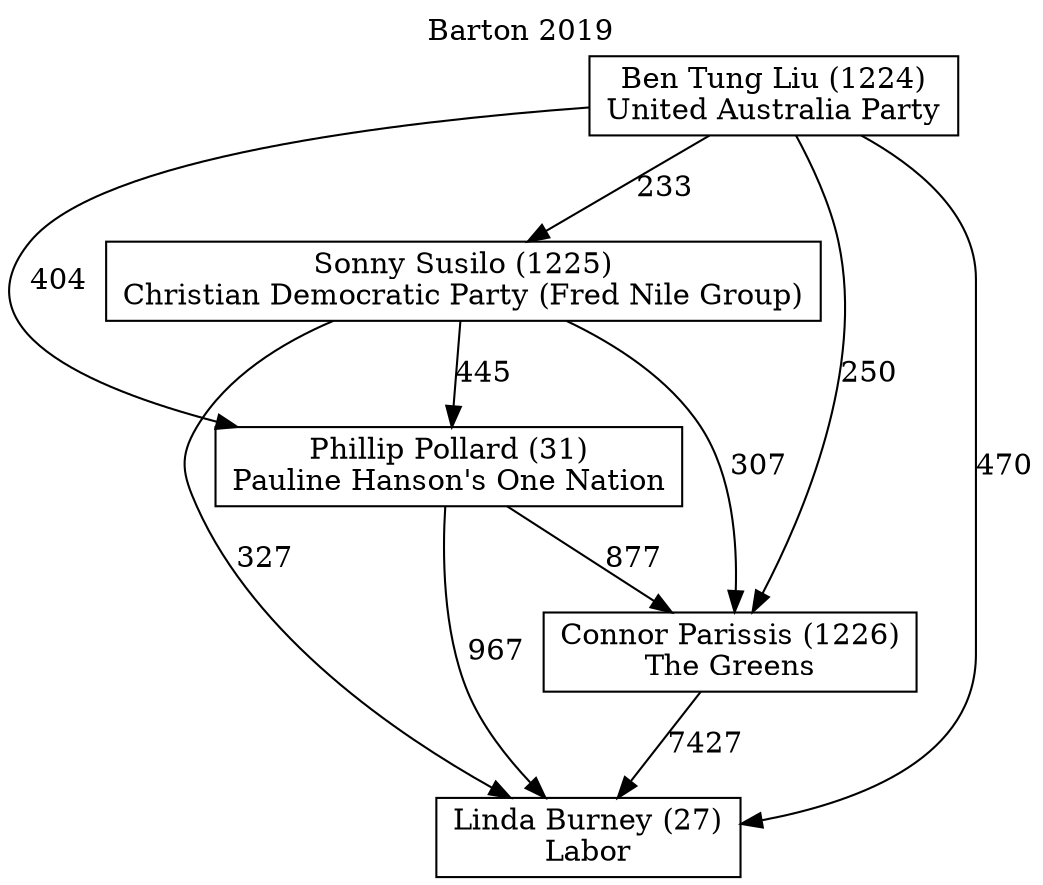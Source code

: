 // House preference flow
digraph "Linda Burney (27)_Barton_2019" {
	graph [label="Barton 2019" labelloc=t mclimit=10]
	node [shape=box]
	"Linda Burney (27)" [label="Linda Burney (27)
Labor"]
	"Connor Parissis (1226)" [label="Connor Parissis (1226)
The Greens"]
	"Phillip Pollard (31)" [label="Phillip Pollard (31)
Pauline Hanson's One Nation"]
	"Sonny Susilo (1225)" [label="Sonny Susilo (1225)
Christian Democratic Party (Fred Nile Group)"]
	"Ben Tung Liu (1224)" [label="Ben Tung Liu (1224)
United Australia Party"]
	"Connor Parissis (1226)" -> "Linda Burney (27)" [label=7427]
	"Phillip Pollard (31)" -> "Connor Parissis (1226)" [label=877]
	"Sonny Susilo (1225)" -> "Phillip Pollard (31)" [label=445]
	"Ben Tung Liu (1224)" -> "Sonny Susilo (1225)" [label=233]
	"Phillip Pollard (31)" -> "Linda Burney (27)" [label=967]
	"Sonny Susilo (1225)" -> "Linda Burney (27)" [label=327]
	"Ben Tung Liu (1224)" -> "Linda Burney (27)" [label=470]
	"Ben Tung Liu (1224)" -> "Phillip Pollard (31)" [label=404]
	"Sonny Susilo (1225)" -> "Connor Parissis (1226)" [label=307]
	"Ben Tung Liu (1224)" -> "Connor Parissis (1226)" [label=250]
}
